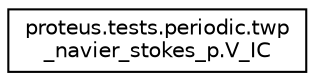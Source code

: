 digraph "Graphical Class Hierarchy"
{
 // LATEX_PDF_SIZE
  edge [fontname="Helvetica",fontsize="10",labelfontname="Helvetica",labelfontsize="10"];
  node [fontname="Helvetica",fontsize="10",shape=record];
  rankdir="LR";
  Node0 [label="proteus.tests.periodic.twp\l_navier_stokes_p.V_IC",height=0.2,width=0.4,color="black", fillcolor="white", style="filled",URL="$dc/d7b/classproteus_1_1tests_1_1periodic_1_1twp__navier__stokes__p_1_1V__IC.html",tooltip=" "];
}
